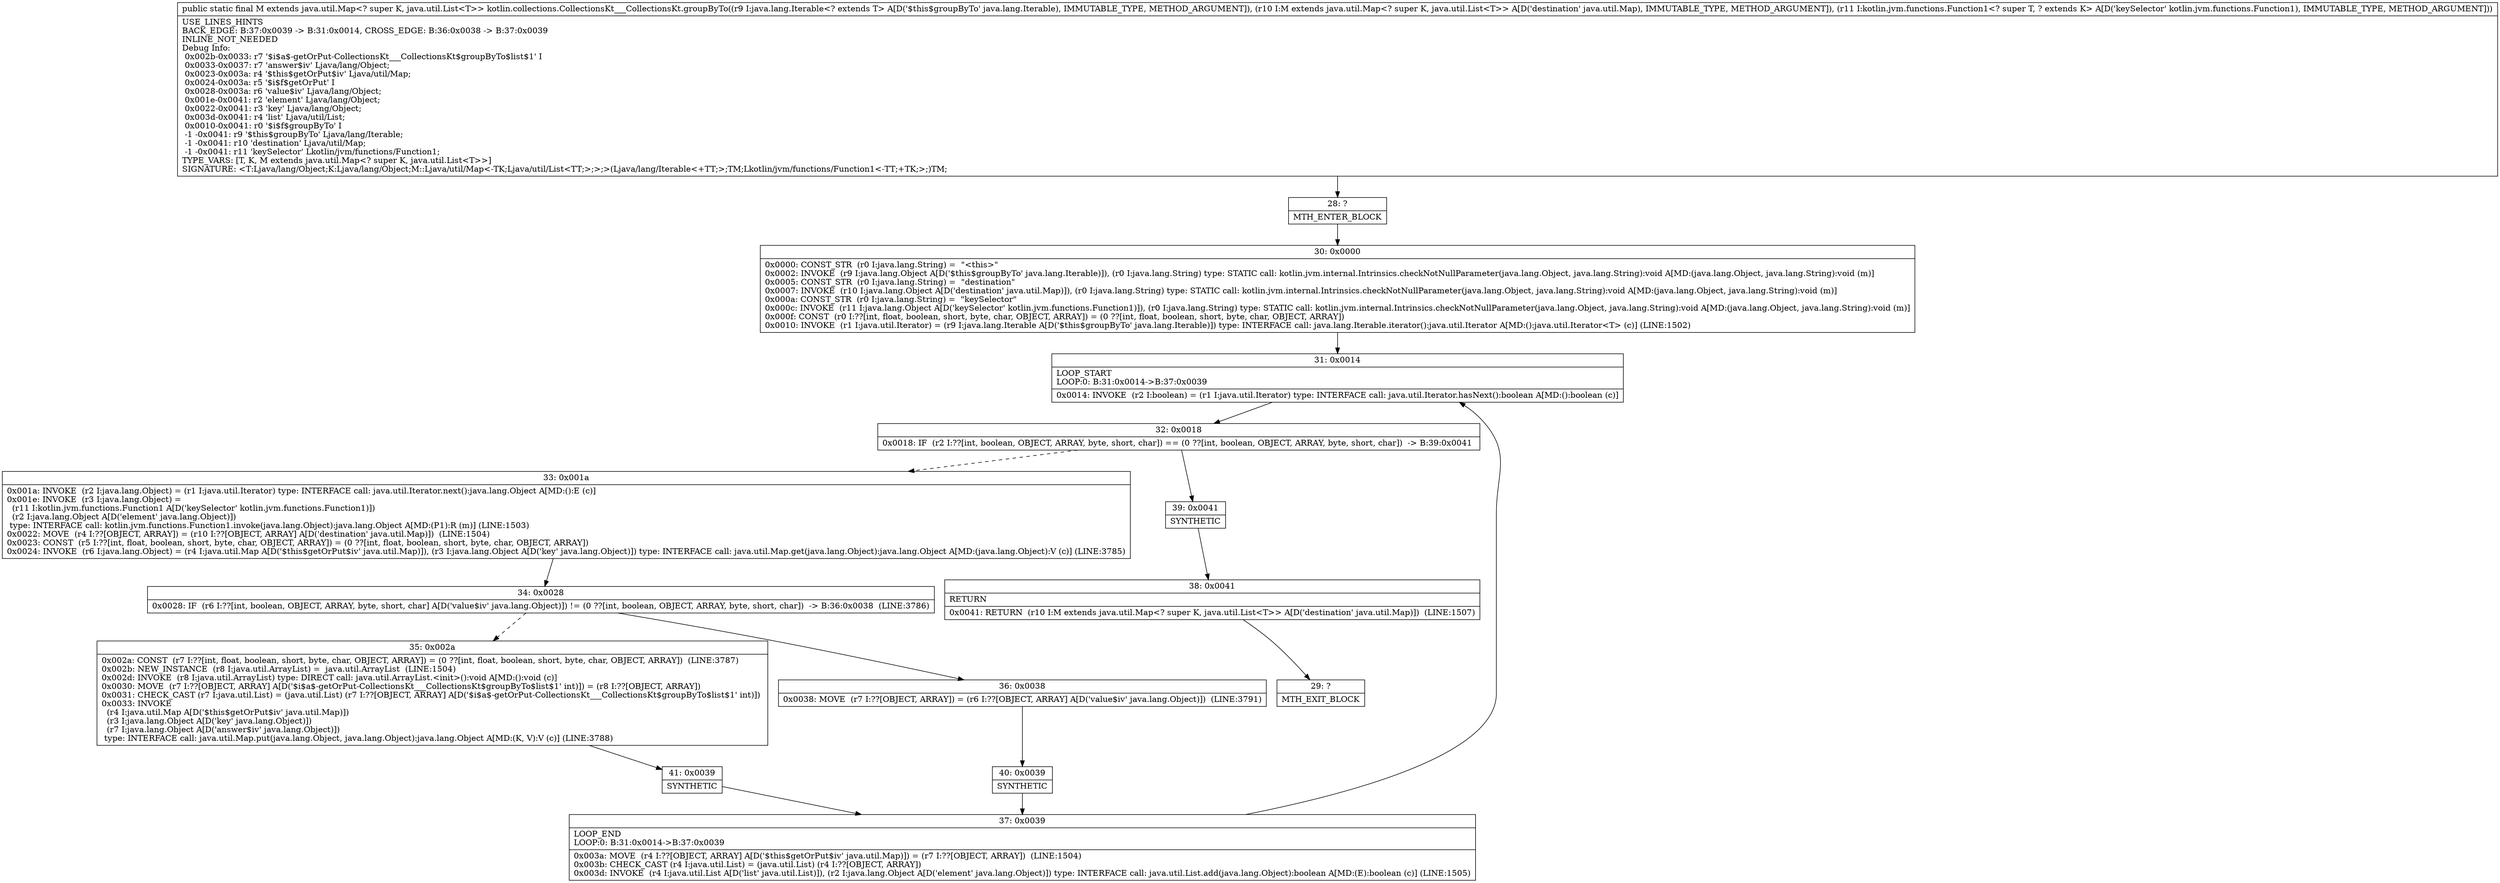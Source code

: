 digraph "CFG forkotlin.collections.CollectionsKt___CollectionsKt.groupByTo(Ljava\/lang\/Iterable;Ljava\/util\/Map;Lkotlin\/jvm\/functions\/Function1;)Ljava\/util\/Map;" {
Node_28 [shape=record,label="{28\:\ ?|MTH_ENTER_BLOCK\l}"];
Node_30 [shape=record,label="{30\:\ 0x0000|0x0000: CONST_STR  (r0 I:java.lang.String) =  \"\<this\>\" \l0x0002: INVOKE  (r9 I:java.lang.Object A[D('$this$groupByTo' java.lang.Iterable)]), (r0 I:java.lang.String) type: STATIC call: kotlin.jvm.internal.Intrinsics.checkNotNullParameter(java.lang.Object, java.lang.String):void A[MD:(java.lang.Object, java.lang.String):void (m)]\l0x0005: CONST_STR  (r0 I:java.lang.String) =  \"destination\" \l0x0007: INVOKE  (r10 I:java.lang.Object A[D('destination' java.util.Map)]), (r0 I:java.lang.String) type: STATIC call: kotlin.jvm.internal.Intrinsics.checkNotNullParameter(java.lang.Object, java.lang.String):void A[MD:(java.lang.Object, java.lang.String):void (m)]\l0x000a: CONST_STR  (r0 I:java.lang.String) =  \"keySelector\" \l0x000c: INVOKE  (r11 I:java.lang.Object A[D('keySelector' kotlin.jvm.functions.Function1)]), (r0 I:java.lang.String) type: STATIC call: kotlin.jvm.internal.Intrinsics.checkNotNullParameter(java.lang.Object, java.lang.String):void A[MD:(java.lang.Object, java.lang.String):void (m)]\l0x000f: CONST  (r0 I:??[int, float, boolean, short, byte, char, OBJECT, ARRAY]) = (0 ??[int, float, boolean, short, byte, char, OBJECT, ARRAY]) \l0x0010: INVOKE  (r1 I:java.util.Iterator) = (r9 I:java.lang.Iterable A[D('$this$groupByTo' java.lang.Iterable)]) type: INTERFACE call: java.lang.Iterable.iterator():java.util.Iterator A[MD:():java.util.Iterator\<T\> (c)] (LINE:1502)\l}"];
Node_31 [shape=record,label="{31\:\ 0x0014|LOOP_START\lLOOP:0: B:31:0x0014\-\>B:37:0x0039\l|0x0014: INVOKE  (r2 I:boolean) = (r1 I:java.util.Iterator) type: INTERFACE call: java.util.Iterator.hasNext():boolean A[MD:():boolean (c)]\l}"];
Node_32 [shape=record,label="{32\:\ 0x0018|0x0018: IF  (r2 I:??[int, boolean, OBJECT, ARRAY, byte, short, char]) == (0 ??[int, boolean, OBJECT, ARRAY, byte, short, char])  \-\> B:39:0x0041 \l}"];
Node_33 [shape=record,label="{33\:\ 0x001a|0x001a: INVOKE  (r2 I:java.lang.Object) = (r1 I:java.util.Iterator) type: INTERFACE call: java.util.Iterator.next():java.lang.Object A[MD:():E (c)]\l0x001e: INVOKE  (r3 I:java.lang.Object) = \l  (r11 I:kotlin.jvm.functions.Function1 A[D('keySelector' kotlin.jvm.functions.Function1)])\l  (r2 I:java.lang.Object A[D('element' java.lang.Object)])\l type: INTERFACE call: kotlin.jvm.functions.Function1.invoke(java.lang.Object):java.lang.Object A[MD:(P1):R (m)] (LINE:1503)\l0x0022: MOVE  (r4 I:??[OBJECT, ARRAY]) = (r10 I:??[OBJECT, ARRAY] A[D('destination' java.util.Map)])  (LINE:1504)\l0x0023: CONST  (r5 I:??[int, float, boolean, short, byte, char, OBJECT, ARRAY]) = (0 ??[int, float, boolean, short, byte, char, OBJECT, ARRAY]) \l0x0024: INVOKE  (r6 I:java.lang.Object) = (r4 I:java.util.Map A[D('$this$getOrPut$iv' java.util.Map)]), (r3 I:java.lang.Object A[D('key' java.lang.Object)]) type: INTERFACE call: java.util.Map.get(java.lang.Object):java.lang.Object A[MD:(java.lang.Object):V (c)] (LINE:3785)\l}"];
Node_34 [shape=record,label="{34\:\ 0x0028|0x0028: IF  (r6 I:??[int, boolean, OBJECT, ARRAY, byte, short, char] A[D('value$iv' java.lang.Object)]) != (0 ??[int, boolean, OBJECT, ARRAY, byte, short, char])  \-\> B:36:0x0038  (LINE:3786)\l}"];
Node_35 [shape=record,label="{35\:\ 0x002a|0x002a: CONST  (r7 I:??[int, float, boolean, short, byte, char, OBJECT, ARRAY]) = (0 ??[int, float, boolean, short, byte, char, OBJECT, ARRAY])  (LINE:3787)\l0x002b: NEW_INSTANCE  (r8 I:java.util.ArrayList) =  java.util.ArrayList  (LINE:1504)\l0x002d: INVOKE  (r8 I:java.util.ArrayList) type: DIRECT call: java.util.ArrayList.\<init\>():void A[MD:():void (c)]\l0x0030: MOVE  (r7 I:??[OBJECT, ARRAY] A[D('$i$a$\-getOrPut\-CollectionsKt___CollectionsKt$groupByTo$list$1' int)]) = (r8 I:??[OBJECT, ARRAY]) \l0x0031: CHECK_CAST (r7 I:java.util.List) = (java.util.List) (r7 I:??[OBJECT, ARRAY] A[D('$i$a$\-getOrPut\-CollectionsKt___CollectionsKt$groupByTo$list$1' int)]) \l0x0033: INVOKE  \l  (r4 I:java.util.Map A[D('$this$getOrPut$iv' java.util.Map)])\l  (r3 I:java.lang.Object A[D('key' java.lang.Object)])\l  (r7 I:java.lang.Object A[D('answer$iv' java.lang.Object)])\l type: INTERFACE call: java.util.Map.put(java.lang.Object, java.lang.Object):java.lang.Object A[MD:(K, V):V (c)] (LINE:3788)\l}"];
Node_41 [shape=record,label="{41\:\ 0x0039|SYNTHETIC\l}"];
Node_37 [shape=record,label="{37\:\ 0x0039|LOOP_END\lLOOP:0: B:31:0x0014\-\>B:37:0x0039\l|0x003a: MOVE  (r4 I:??[OBJECT, ARRAY] A[D('$this$getOrPut$iv' java.util.Map)]) = (r7 I:??[OBJECT, ARRAY])  (LINE:1504)\l0x003b: CHECK_CAST (r4 I:java.util.List) = (java.util.List) (r4 I:??[OBJECT, ARRAY]) \l0x003d: INVOKE  (r4 I:java.util.List A[D('list' java.util.List)]), (r2 I:java.lang.Object A[D('element' java.lang.Object)]) type: INTERFACE call: java.util.List.add(java.lang.Object):boolean A[MD:(E):boolean (c)] (LINE:1505)\l}"];
Node_36 [shape=record,label="{36\:\ 0x0038|0x0038: MOVE  (r7 I:??[OBJECT, ARRAY]) = (r6 I:??[OBJECT, ARRAY] A[D('value$iv' java.lang.Object)])  (LINE:3791)\l}"];
Node_40 [shape=record,label="{40\:\ 0x0039|SYNTHETIC\l}"];
Node_39 [shape=record,label="{39\:\ 0x0041|SYNTHETIC\l}"];
Node_38 [shape=record,label="{38\:\ 0x0041|RETURN\l|0x0041: RETURN  (r10 I:M extends java.util.Map\<? super K, java.util.List\<T\>\> A[D('destination' java.util.Map)])  (LINE:1507)\l}"];
Node_29 [shape=record,label="{29\:\ ?|MTH_EXIT_BLOCK\l}"];
MethodNode[shape=record,label="{public static final M extends java.util.Map\<? super K, java.util.List\<T\>\> kotlin.collections.CollectionsKt___CollectionsKt.groupByTo((r9 I:java.lang.Iterable\<? extends T\> A[D('$this$groupByTo' java.lang.Iterable), IMMUTABLE_TYPE, METHOD_ARGUMENT]), (r10 I:M extends java.util.Map\<? super K, java.util.List\<T\>\> A[D('destination' java.util.Map), IMMUTABLE_TYPE, METHOD_ARGUMENT]), (r11 I:kotlin.jvm.functions.Function1\<? super T, ? extends K\> A[D('keySelector' kotlin.jvm.functions.Function1), IMMUTABLE_TYPE, METHOD_ARGUMENT]))  | USE_LINES_HINTS\lBACK_EDGE: B:37:0x0039 \-\> B:31:0x0014, CROSS_EDGE: B:36:0x0038 \-\> B:37:0x0039\lINLINE_NOT_NEEDED\lDebug Info:\l  0x002b\-0x0033: r7 '$i$a$\-getOrPut\-CollectionsKt___CollectionsKt$groupByTo$list$1' I\l  0x0033\-0x0037: r7 'answer$iv' Ljava\/lang\/Object;\l  0x0023\-0x003a: r4 '$this$getOrPut$iv' Ljava\/util\/Map;\l  0x0024\-0x003a: r5 '$i$f$getOrPut' I\l  0x0028\-0x003a: r6 'value$iv' Ljava\/lang\/Object;\l  0x001e\-0x0041: r2 'element' Ljava\/lang\/Object;\l  0x0022\-0x0041: r3 'key' Ljava\/lang\/Object;\l  0x003d\-0x0041: r4 'list' Ljava\/util\/List;\l  0x0010\-0x0041: r0 '$i$f$groupByTo' I\l  \-1 \-0x0041: r9 '$this$groupByTo' Ljava\/lang\/Iterable;\l  \-1 \-0x0041: r10 'destination' Ljava\/util\/Map;\l  \-1 \-0x0041: r11 'keySelector' Lkotlin\/jvm\/functions\/Function1;\lTYPE_VARS: [T, K, M extends java.util.Map\<? super K, java.util.List\<T\>\>]\lSIGNATURE: \<T:Ljava\/lang\/Object;K:Ljava\/lang\/Object;M::Ljava\/util\/Map\<\-TK;Ljava\/util\/List\<TT;\>;\>;\>(Ljava\/lang\/Iterable\<+TT;\>;TM;Lkotlin\/jvm\/functions\/Function1\<\-TT;+TK;\>;)TM;\l}"];
MethodNode -> Node_28;Node_28 -> Node_30;
Node_30 -> Node_31;
Node_31 -> Node_32;
Node_32 -> Node_33[style=dashed];
Node_32 -> Node_39;
Node_33 -> Node_34;
Node_34 -> Node_35[style=dashed];
Node_34 -> Node_36;
Node_35 -> Node_41;
Node_41 -> Node_37;
Node_37 -> Node_31;
Node_36 -> Node_40;
Node_40 -> Node_37;
Node_39 -> Node_38;
Node_38 -> Node_29;
}

